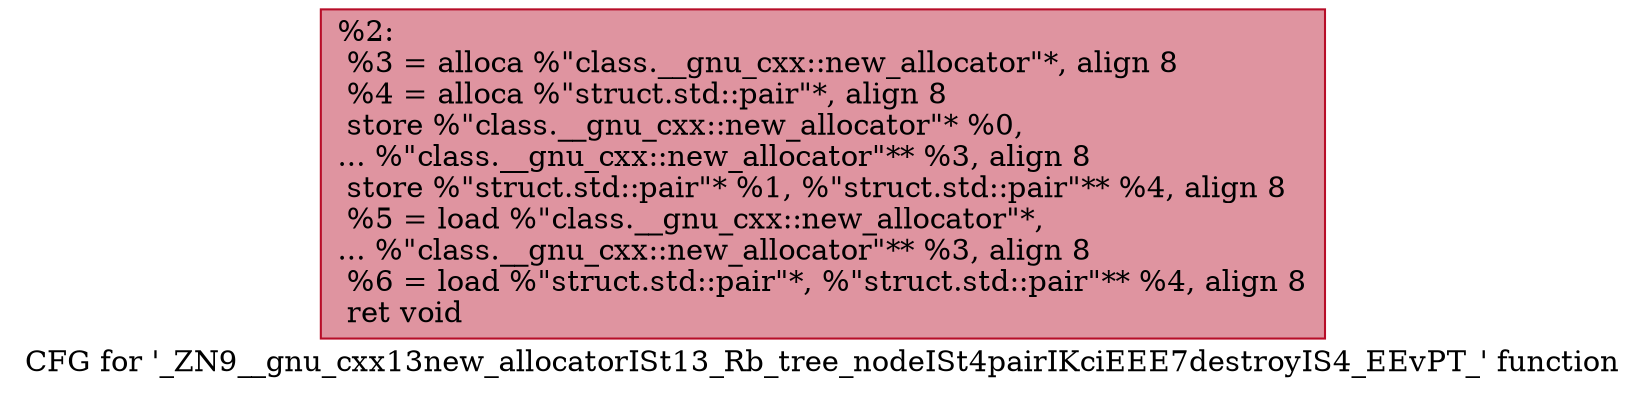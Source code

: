 digraph "CFG for '_ZN9__gnu_cxx13new_allocatorISt13_Rb_tree_nodeISt4pairIKciEEE7destroyIS4_EEvPT_' function" {
	label="CFG for '_ZN9__gnu_cxx13new_allocatorISt13_Rb_tree_nodeISt4pairIKciEEE7destroyIS4_EEvPT_' function";

	Node0x557bfd501dd0 [shape=record,color="#b70d28ff", style=filled, fillcolor="#b70d2870",label="{%2:\l  %3 = alloca %\"class.__gnu_cxx::new_allocator\"*, align 8\l  %4 = alloca %\"struct.std::pair\"*, align 8\l  store %\"class.__gnu_cxx::new_allocator\"* %0,\l... %\"class.__gnu_cxx::new_allocator\"** %3, align 8\l  store %\"struct.std::pair\"* %1, %\"struct.std::pair\"** %4, align 8\l  %5 = load %\"class.__gnu_cxx::new_allocator\"*,\l... %\"class.__gnu_cxx::new_allocator\"** %3, align 8\l  %6 = load %\"struct.std::pair\"*, %\"struct.std::pair\"** %4, align 8\l  ret void\l}"];
}
